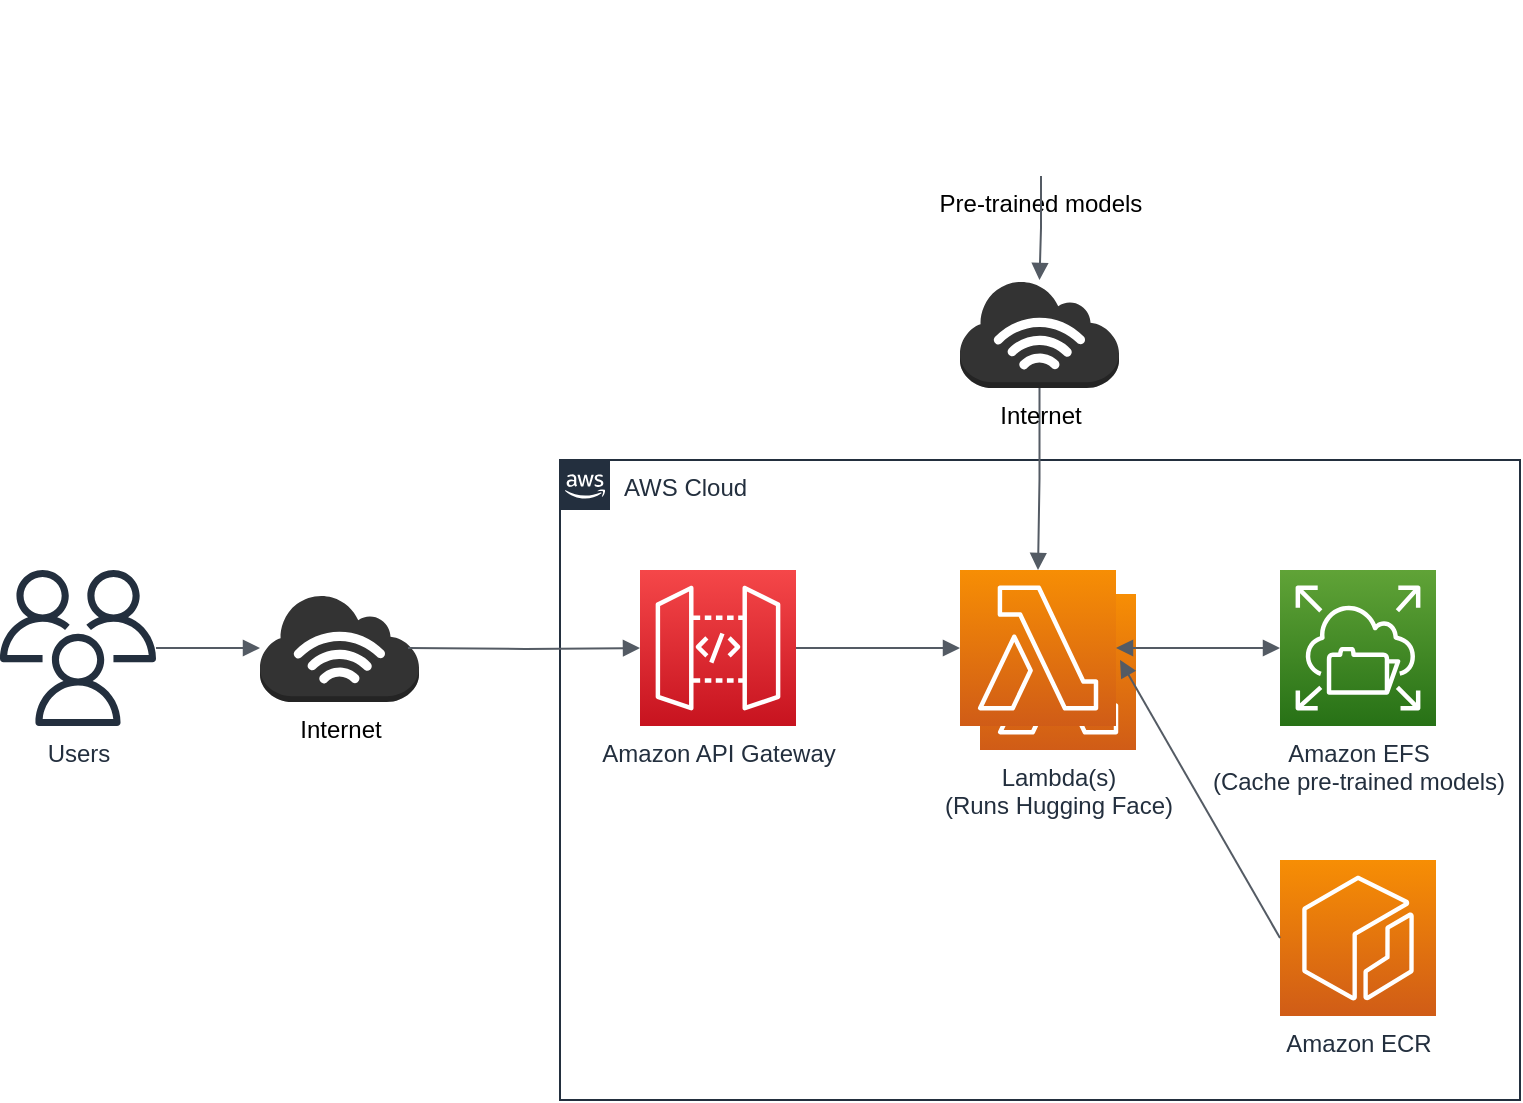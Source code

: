 <mxfile version="14.5.1" type="device"><diagram id="Ht1M8jgEwFfnCIfOTk4-" name="Page-1"><mxGraphModel dx="1186" dy="680" grid="1" gridSize="10" guides="1" tooltips="1" connect="1" arrows="1" fold="1" page="1" pageScale="1" pageWidth="1169" pageHeight="827" background="none" math="0" shadow="0"><root><mxCell id="0"/><mxCell id="1" parent="0"/><mxCell id="Qy0qrLGvMorSu0RN8G6u-2" value="Internet" style="outlineConnect=0;dashed=0;verticalLabelPosition=bottom;verticalAlign=top;align=center;html=1;shape=mxgraph.aws3.internet_3;fillColor=#333333;gradientColor=none;" parent="1" vertex="1"><mxGeometry x="140" y="307" width="79.5" height="54" as="geometry"/></mxCell><mxCell id="Qy0qrLGvMorSu0RN8G6u-3" value="Users" style="outlineConnect=0;fontColor=#232F3E;gradientColor=none;fillColor=#232F3E;strokeColor=none;dashed=0;verticalLabelPosition=bottom;verticalAlign=top;align=center;html=1;fontSize=12;fontStyle=0;aspect=fixed;pointerEvents=1;shape=mxgraph.aws4.users;" parent="1" vertex="1"><mxGeometry x="10" y="295" width="78" height="78" as="geometry"/></mxCell><mxCell id="Qy0qrLGvMorSu0RN8G6u-6" value="AWS Cloud" style="points=[[0,0],[0.25,0],[0.5,0],[0.75,0],[1,0],[1,0.25],[1,0.5],[1,0.75],[1,1],[0.75,1],[0.5,1],[0.25,1],[0,1],[0,0.75],[0,0.5],[0,0.25]];outlineConnect=0;gradientColor=none;html=1;whiteSpace=wrap;fontSize=12;fontStyle=0;shape=mxgraph.aws4.group;grIcon=mxgraph.aws4.group_aws_cloud_alt;strokeColor=#232F3E;fillColor=none;verticalAlign=top;align=left;spacingLeft=30;fontColor=#232F3E;dashed=0;" parent="1" vertex="1"><mxGeometry x="290" y="240" width="480" height="320" as="geometry"/></mxCell><mxCell id="Qy0qrLGvMorSu0RN8G6u-7" value="Amazon API Gateway" style="points=[[0,0,0],[0.25,0,0],[0.5,0,0],[0.75,0,0],[1,0,0],[0,1,0],[0.25,1,0],[0.5,1,0],[0.75,1,0],[1,1,0],[0,0.25,0],[0,0.5,0],[0,0.75,0],[1,0.25,0],[1,0.5,0],[1,0.75,0]];outlineConnect=0;fontColor=#232F3E;gradientColor=#F54749;gradientDirection=north;fillColor=#C7131F;strokeColor=#ffffff;dashed=0;verticalLabelPosition=bottom;verticalAlign=top;align=center;html=1;fontSize=12;fontStyle=0;aspect=fixed;shape=mxgraph.aws4.resourceIcon;resIcon=mxgraph.aws4.api_gateway;" parent="1" vertex="1"><mxGeometry x="330" y="295" width="78" height="78" as="geometry"/></mxCell><mxCell id="Qy0qrLGvMorSu0RN8G6u-9" value="Amazon ECR" style="points=[[0,0,0],[0.25,0,0],[0.5,0,0],[0.75,0,0],[1,0,0],[0,1,0],[0.25,1,0],[0.5,1,0],[0.75,1,0],[1,1,0],[0,0.25,0],[0,0.5,0],[0,0.75,0],[1,0.25,0],[1,0.5,0],[1,0.75,0]];outlineConnect=0;fontColor=#232F3E;gradientColor=#F78E04;gradientDirection=north;fillColor=#D05C17;strokeColor=#ffffff;dashed=0;verticalLabelPosition=bottom;verticalAlign=top;align=center;html=1;fontSize=12;fontStyle=0;aspect=fixed;shape=mxgraph.aws4.resourceIcon;resIcon=mxgraph.aws4.ecr;" parent="1" vertex="1"><mxGeometry x="650" y="440" width="78" height="78" as="geometry"/></mxCell><mxCell id="Qy0qrLGvMorSu0RN8G6u-15" value="" style="edgeStyle=orthogonalEdgeStyle;html=1;endArrow=block;elbow=vertical;startArrow=none;endFill=1;strokeColor=#545B64;rounded=0;exitX=1;exitY=0.5;exitDx=0;exitDy=0;exitPerimeter=0;entryX=0;entryY=0.5;entryDx=0;entryDy=0;entryPerimeter=0;" parent="1" source="Qy0qrLGvMorSu0RN8G6u-7" target="Qy0qrLGvMorSu0RN8G6u-8" edge="1"><mxGeometry width="100" relative="1" as="geometry"><mxPoint x="410" y="330" as="sourcePoint"/><mxPoint x="490" y="330" as="targetPoint"/></mxGeometry></mxCell><mxCell id="Qy0qrLGvMorSu0RN8G6u-17" value="Lambda(s)&lt;br&gt;(Runs Hugging Face)" style="points=[[0,0,0],[0.25,0,0],[0.5,0,0],[0.75,0,0],[1,0,0],[0,1,0],[0.25,1,0],[0.5,1,0],[0.75,1,0],[1,1,0],[0,0.25,0],[0,0.5,0],[0,0.75,0],[1,0.25,0],[1,0.5,0],[1,0.75,0]];outlineConnect=0;fontColor=#232F3E;gradientColor=#F78E04;gradientDirection=north;fillColor=#D05C17;strokeColor=#ffffff;dashed=0;verticalLabelPosition=bottom;verticalAlign=top;align=center;html=1;fontSize=12;fontStyle=0;aspect=fixed;shape=mxgraph.aws4.resourceIcon;resIcon=mxgraph.aws4.lambda;" parent="1" vertex="1"><mxGeometry x="500" y="307" width="78" height="78" as="geometry"/></mxCell><mxCell id="Qy0qrLGvMorSu0RN8G6u-8" value="" style="points=[[0,0,0],[0.25,0,0],[0.5,0,0],[0.75,0,0],[1,0,0],[0,1,0],[0.25,1,0],[0.5,1,0],[0.75,1,0],[1,1,0],[0,0.25,0],[0,0.5,0],[0,0.75,0],[1,0.25,0],[1,0.5,0],[1,0.75,0]];outlineConnect=0;fontColor=#232F3E;gradientColor=#F78E04;gradientDirection=north;fillColor=#D05C17;strokeColor=#ffffff;dashed=0;verticalLabelPosition=bottom;verticalAlign=top;align=center;html=1;fontSize=12;fontStyle=0;aspect=fixed;shape=mxgraph.aws4.resourceIcon;resIcon=mxgraph.aws4.lambda;" parent="1" vertex="1"><mxGeometry x="490" y="295" width="78" height="78" as="geometry"/></mxCell><mxCell id="Qy0qrLGvMorSu0RN8G6u-16" value="" style="edgeStyle=orthogonalEdgeStyle;html=1;endArrow=block;elbow=vertical;startArrow=block;startFill=1;endFill=1;strokeColor=#545B64;rounded=0;entryX=0;entryY=0.5;entryDx=0;entryDy=0;entryPerimeter=0;" parent="1" source="Qy0qrLGvMorSu0RN8G6u-8" edge="1"><mxGeometry width="100" relative="1" as="geometry"><mxPoint x="568" y="334" as="sourcePoint"/><mxPoint x="650" y="334" as="targetPoint"/></mxGeometry></mxCell><mxCell id="Qy0qrLGvMorSu0RN8G6u-18" value="" style="html=1;endArrow=block;elbow=vertical;startArrow=none;endFill=1;strokeColor=#545B64;rounded=0;entryX=0;entryY=0.5;entryDx=0;entryDy=0;entryPerimeter=0;exitX=0;exitY=0.5;exitDx=0;exitDy=0;exitPerimeter=0;" parent="1" source="Qy0qrLGvMorSu0RN8G6u-9" edge="1"><mxGeometry width="100" relative="1" as="geometry"><mxPoint x="670" y="340" as="sourcePoint"/><mxPoint x="570" y="340" as="targetPoint"/></mxGeometry></mxCell><mxCell id="Qy0qrLGvMorSu0RN8G6u-19" value="" style="edgeStyle=orthogonalEdgeStyle;html=1;endArrow=block;elbow=vertical;startArrow=none;endFill=1;strokeColor=#545B64;rounded=0;" parent="1" source="Qy0qrLGvMorSu0RN8G6u-3" target="Qy0qrLGvMorSu0RN8G6u-2" edge="1"><mxGeometry width="100" relative="1" as="geometry"><mxPoint x="88" y="334" as="sourcePoint"/><mxPoint x="140" y="334" as="targetPoint"/></mxGeometry></mxCell><mxCell id="Qy0qrLGvMorSu0RN8G6u-20" value="" style="edgeStyle=orthogonalEdgeStyle;html=1;endArrow=block;elbow=vertical;startArrow=none;endFill=1;strokeColor=#545B64;rounded=0;" parent="1" target="Qy0qrLGvMorSu0RN8G6u-7" edge="1"><mxGeometry width="100" relative="1" as="geometry"><mxPoint x="214" y="334" as="sourcePoint"/><mxPoint x="150" y="344" as="targetPoint"/></mxGeometry></mxCell><mxCell id="Qy0qrLGvMorSu0RN8G6u-22" value="Pre-trained models" style="shape=image;imageAspect=0;aspect=fixed;verticalLabelPosition=bottom;verticalAlign=top;image=https://huggingface.co/front/assets/huggingface_logo.svg;" parent="1" vertex="1"><mxGeometry x="483" y="10" width="95" height="88" as="geometry"/></mxCell><mxCell id="Qy0qrLGvMorSu0RN8G6u-23" value="" style="edgeStyle=orthogonalEdgeStyle;html=1;endArrow=block;elbow=vertical;startArrow=none;endFill=1;strokeColor=#545B64;rounded=0;entryX=0.5;entryY=0;entryDx=0;entryDy=0;entryPerimeter=0;" parent="1" source="Qy0qrLGvMorSu0RN8G6u-25" target="Qy0qrLGvMorSu0RN8G6u-8" edge="1"><mxGeometry width="100" relative="1" as="geometry"><mxPoint x="470" y="140" as="sourcePoint"/><mxPoint x="370" y="140" as="targetPoint"/></mxGeometry></mxCell><mxCell id="Qy0qrLGvMorSu0RN8G6u-25" value="Internet" style="outlineConnect=0;dashed=0;verticalLabelPosition=bottom;verticalAlign=top;align=center;html=1;shape=mxgraph.aws3.internet_3;fillColor=#333333;gradientColor=none;" parent="1" vertex="1"><mxGeometry x="490" y="150" width="79.5" height="54" as="geometry"/></mxCell><mxCell id="Qy0qrLGvMorSu0RN8G6u-26" value="" style="edgeStyle=orthogonalEdgeStyle;html=1;endArrow=block;elbow=vertical;startArrow=none;endFill=1;strokeColor=#545B64;rounded=0;entryX=0.5;entryY=0;entryDx=0;entryDy=0;entryPerimeter=0;" parent="1" source="Qy0qrLGvMorSu0RN8G6u-22" target="Qy0qrLGvMorSu0RN8G6u-25" edge="1"><mxGeometry width="100" relative="1" as="geometry"><mxPoint x="529" y="118" as="sourcePoint"/><mxPoint x="529" y="295" as="targetPoint"/></mxGeometry></mxCell><mxCell id="605G470tHZilbRgZHef0-1" value="Amazon EFS&lt;br&gt;(Cache pre-trained models)" style="points=[[0,0,0],[0.25,0,0],[0.5,0,0],[0.75,0,0],[1,0,0],[0,1,0],[0.25,1,0],[0.5,1,0],[0.75,1,0],[1,1,0],[0,0.25,0],[0,0.5,0],[0,0.75,0],[1,0.25,0],[1,0.5,0],[1,0.75,0]];outlineConnect=0;fontColor=#232F3E;gradientColor=#60A337;gradientDirection=north;fillColor=#277116;strokeColor=#ffffff;dashed=0;verticalLabelPosition=bottom;verticalAlign=top;align=center;html=1;fontSize=12;fontStyle=0;aspect=fixed;shape=mxgraph.aws4.resourceIcon;resIcon=mxgraph.aws4.elastic_file_system;" vertex="1" parent="1"><mxGeometry x="650" y="295" width="78" height="78" as="geometry"/></mxCell></root></mxGraphModel></diagram></mxfile>
